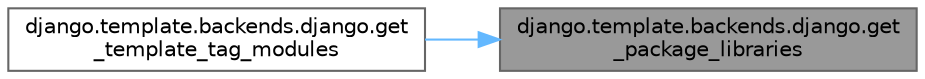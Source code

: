 digraph "django.template.backends.django.get_package_libraries"
{
 // LATEX_PDF_SIZE
  bgcolor="transparent";
  edge [fontname=Helvetica,fontsize=10,labelfontname=Helvetica,labelfontsize=10];
  node [fontname=Helvetica,fontsize=10,shape=box,height=0.2,width=0.4];
  rankdir="RL";
  Node1 [id="Node000001",label="django.template.backends.django.get\l_package_libraries",height=0.2,width=0.4,color="gray40", fillcolor="grey60", style="filled", fontcolor="black",tooltip=" "];
  Node1 -> Node2 [id="edge1_Node000001_Node000002",dir="back",color="steelblue1",style="solid",tooltip=" "];
  Node2 [id="Node000002",label="django.template.backends.django.get\l_template_tag_modules",height=0.2,width=0.4,color="grey40", fillcolor="white", style="filled",URL="$namespacedjango_1_1template_1_1backends_1_1django.html#a8a82723374a2be2ba6db00959bf1a25e",tooltip=" "];
}
